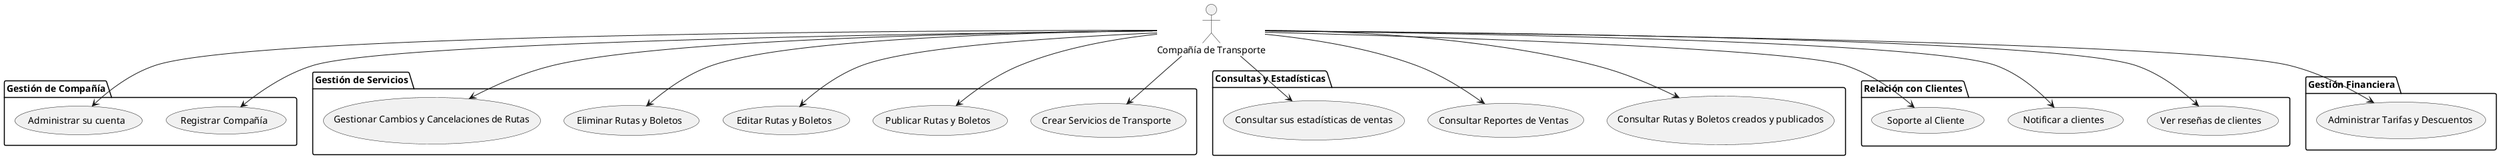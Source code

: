 @startuml Company
    actor "Compañía de Transporte" as Company

    package "Gestión de Compañía" {
        usecase "Registrar Compañía" as UC1
        usecase "Administrar su cuenta" as UC2
    }

    package "Gestión de Servicios" {
        usecase "Crear Servicios de Transporte" as UC3
        usecase "Publicar Rutas y Boletos" as UC4
        usecase "Editar Rutas y Boletos" as UC5
        usecase "Eliminar Rutas y Boletos" as UC7
        usecase "Gestionar Cambios y Cancelaciones de Rutas" as UC13
    }

    package "Consultas y Estadísticas" {
        usecase "Consultar Rutas y Boletos creados y publicados" as UC6
        usecase "Consultar Reportes de Ventas" as UC8
        usecase "Consultar sus estadísticas de ventas" as UC10
    }

    package "Relación con Clientes" {
        usecase "Ver reseñas de clientes" as UC11
        usecase "Notificar a clientes" as UC12
        usecase "Soporte al Cliente" as UC14
    }

    package "Gestión Financiera" {
        usecase "Administrar Tarifas y Descuentos" as UC9
    }

    Company --> UC1
    Company --> UC2
    Company --> UC3
    Company --> UC4
    Company --> UC5
    Company --> UC6
    Company --> UC7
    Company --> UC8
    Company --> UC9
    Company --> UC10
    Company --> UC11
    Company --> UC12
    Company --> UC13
    Company --> UC14
@enduml